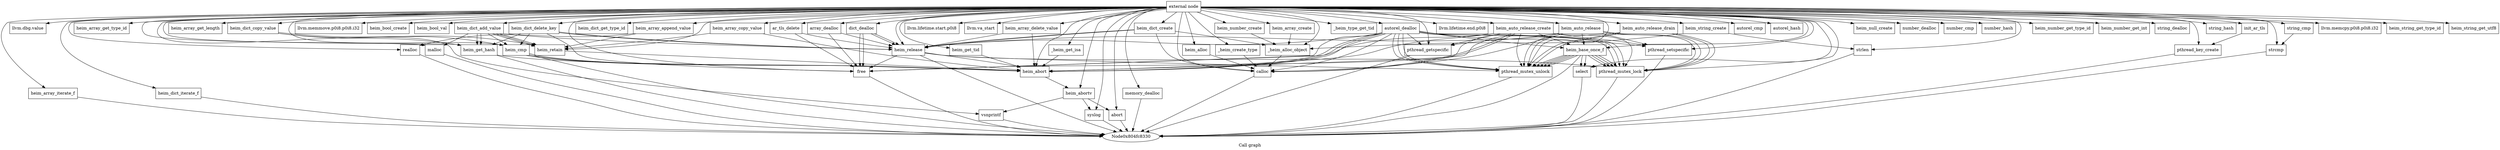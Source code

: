 digraph "Call graph" {
	label="Call graph";

	Node0x804fc8300 [shape=record,label="{external node}"];
	Node0x804fc8300 -> Node0x804fc8390;
	Node0x804fc8300 -> Node0x804fc84b0;
	Node0x804fc8300 -> Node0x804fc8450;
	Node0x804fc8300 -> Node0x804fc8510;
	Node0x804fc8300 -> Node0x804fc85d0;
	Node0x804fc8300 -> Node0x804fc8630;
	Node0x804fc8300 -> Node0x804fc8690;
	Node0x804fc8300 -> Node0x804fc8750;
	Node0x804fc8300 -> Node0x804fc87b0;
	Node0x804fc8300 -> Node0x804fc8810;
	Node0x804fc8300 -> Node0x804fc88d0;
	Node0x804fc8300 -> Node0x804fc8930;
	Node0x804fc8300 -> Node0x804fc8990;
	Node0x804fc8300 -> Node0x804fc89f0;
	Node0x804fc8300 -> Node0x804fc8a50;
	Node0x804fc8300 -> Node0x804fc8ab0;
	Node0x804fc8300 -> Node0x804fc8b10;
	Node0x804fc8300 -> Node0x804fc8b70;
	Node0x804fc8300 -> Node0x804fc8bd0;
	Node0x804fc8300 -> Node0x804fc8cf0;
	Node0x804fc8300 -> Node0x804fc8d50;
	Node0x804fc8300 -> Node0x804fc8db0;
	Node0x804fc8300 -> Node0x804fc8e10;
	Node0x804fc8300 -> Node0x804fc8e70;
	Node0x804fc8300 -> Node0x804fc86f0;
	Node0x804fc8300 -> Node0x804fc8870;
	Node0x804fc8300 -> Node0x804fc8f30;
	Node0x804fc8300 -> Node0x804fc8f90;
	Node0x804fc8300 -> Node0x804fc8ed0;
	Node0x804fc8300 -> Node0x804fc8ff0;
	Node0x804fc8300 -> Node0x804fc9050;
	Node0x804fc8300 -> Node0x804fc90b0;
	Node0x804fc8300 -> Node0x804fc83f0;
	Node0x804fc8300 -> Node0x804fc9110;
	Node0x804fc8300 -> Node0x804fc9170;
	Node0x804fc8300 -> Node0x804fc91d0;
	Node0x804fc8300 -> Node0x804fc9230;
	Node0x804fc8300 -> Node0x804fc8c30;
	Node0x804fc8300 -> Node0x804fc8c90;
	Node0x804fc8300 -> Node0x804fc9290;
	Node0x804fc8300 -> Node0x804fc92f0;
	Node0x804fc8300 -> Node0x804fc8570;
	Node0x804fc8300 -> Node0x804fc9350;
	Node0x804fc8300 -> Node0x804fc93b0;
	Node0x804fc8300 -> Node0x804fc9410;
	Node0x804fc8300 -> Node0x804fc9470;
	Node0x804fc8300 -> Node0x804fc94d0;
	Node0x804fc8300 -> Node0x804fc95f0;
	Node0x804fc8300 -> Node0x804fc9530;
	Node0x804fc8300 -> Node0x804fc9590;
	Node0x804fc8300 -> Node0x804fc96b0;
	Node0x804fc8300 -> Node0x804fc9710;
	Node0x804fc8300 -> Node0x804fc9770;
	Node0x804fc8300 -> Node0x804fc97d0;
	Node0x804fc8300 -> Node0x804fc9650;
	Node0x804fc8300 -> Node0x804fc9830;
	Node0x804fc8300 -> Node0x804fc9890;
	Node0x804fc8300 -> Node0x804fc98f0;
	Node0x804fc8300 -> Node0x804fc9950;
	Node0x804fc8300 -> Node0x804fc99b0;
	Node0x804fc8300 -> Node0x804fc9a10;
	Node0x804fc8300 -> Node0x804fc9a70;
	Node0x804fc8300 -> Node0x804fc9ad0;
	Node0x804fc8300 -> Node0x804fc9b30;
	Node0x804fc8300 -> Node0x804fc9b90;
	Node0x804fc8300 -> Node0x804fc9bf0;
	Node0x804fc8300 -> Node0x804fc9cb0;
	Node0x804fc8300 -> Node0x804fc9c50;
	Node0x804fc8300 -> Node0x804fc9d10;
	Node0x804fc8300 -> Node0x804fc9d70;
	Node0x804fc8300 -> Node0x804fc9dd0;
	Node0x804fc8300 -> Node0x804fc9e30;
	Node0x804fc8300 -> Node0x804fc9e90;
	Node0x804fc8390 [shape=record,label="{array_dealloc}"];
	Node0x804fc8390 -> Node0x804fc83f0;
	Node0x804fc8390 -> Node0x804fc8450;
	Node0x804fc84b0 [shape=record,label="{llvm.dbg.value}"];
	Node0x804fc8450 [shape=record,label="{free}"];
	Node0x804fc8450 -> Node0x804fc8330;
	Node0x804fc8510 [shape=record,label="{heim_array_create}"];
	Node0x804fc8510 -> Node0x804fc8570;
	Node0x804fc85d0 [shape=record,label="{heim_array_get_type_id}"];
	Node0x804fc8630 [shape=record,label="{heim_array_append_value}"];
	Node0x804fc8630 -> Node0x804fc8690;
	Node0x804fc8630 -> Node0x804fc86f0;
	Node0x804fc8690 [shape=record,label="{realloc}"];
	Node0x804fc8690 -> Node0x804fc8330;
	Node0x804fc8750 [shape=record,label="{heim_array_iterate_f}"];
	Node0x804fc8750 -> Node0x804fc8330;
	Node0x804fc87b0 [shape=record,label="{heim_array_get_length}"];
	Node0x804fc8810 [shape=record,label="{heim_array_copy_value}"];
	Node0x804fc8810 -> Node0x804fc8870;
	Node0x804fc8810 -> Node0x804fc86f0;
	Node0x804fc88d0 [shape=record,label="{heim_array_delete_value}"];
	Node0x804fc88d0 -> Node0x804fc8870;
	Node0x804fc88d0 -> Node0x804fc83f0;
	Node0x804fc8930 [shape=record,label="{llvm.memmove.p0i8.p0i8.i32}"];
	Node0x804fc8990 [shape=record,label="{heim_bool_create}"];
	Node0x804fc8e70 [shape=record,label="{memory_dealloc}"];
	Node0x804fc8e70 -> Node0x804fc8330;
	Node0x804fc89f0 [shape=record,label="{heim_bool_val}"];
	Node0x804fc8a50 [shape=record,label="{dict_dealloc}"];
	Node0x804fc8a50 -> Node0x804fc83f0;
	Node0x804fc8a50 -> Node0x804fc83f0;
	Node0x804fc8a50 -> Node0x804fc8450;
	Node0x804fc8a50 -> Node0x804fc8450;
	Node0x804fc8ab0 [shape=record,label="{heim_dict_create}"];
	Node0x804fc8ab0 -> Node0x804fc8570;
	Node0x804fc8ab0 -> Node0x804fc83f0;
	Node0x804fc8ab0 -> Node0x804fc8b10;
	Node0x804fc8ab0 -> Node0x804fc83f0;
	Node0x804fc8b10 [shape=record,label="{calloc}"];
	Node0x804fc8b10 -> Node0x804fc8330;
	Node0x804fc8b70 [shape=record,label="{heim_dict_get_type_id}"];
	Node0x804fc8bd0 [shape=record,label="{heim_dict_copy_value}"];
	Node0x804fc8bd0 -> Node0x804fc8c30;
	Node0x804fc8bd0 -> Node0x804fc8c90;
	Node0x804fc8bd0 -> Node0x804fc86f0;
	Node0x804fc8cf0 [shape=record,label="{heim_dict_add_value}"];
	Node0x804fc8cf0 -> Node0x804fc8c30;
	Node0x804fc8cf0 -> Node0x804fc8c90;
	Node0x804fc8cf0 -> Node0x804fc83f0;
	Node0x804fc8cf0 -> Node0x804fc86f0;
	Node0x804fc8cf0 -> Node0x804fc8d50;
	Node0x804fc8cf0 -> Node0x804fc86f0;
	Node0x804fc8cf0 -> Node0x804fc86f0;
	Node0x804fc8cf0 -> Node0x804fc8c30;
	Node0x804fc8d50 [shape=record,label="{malloc}"];
	Node0x804fc8d50 -> Node0x804fc8330;
	Node0x804fc8db0 [shape=record,label="{heim_dict_delete_key}"];
	Node0x804fc8db0 -> Node0x804fc8c30;
	Node0x804fc8db0 -> Node0x804fc8c90;
	Node0x804fc8db0 -> Node0x804fc83f0;
	Node0x804fc8db0 -> Node0x804fc83f0;
	Node0x804fc8db0 -> Node0x804fc8450;
	Node0x804fc8e10 [shape=record,label="{heim_dict_iterate_f}"];
	Node0x804fc8e10 -> Node0x804fc8330;
	Node0x804fc86f0 [shape=record,label="{heim_retain}"];
	Node0x804fc86f0 -> Node0x804fc8870;
	Node0x804fc8870 [shape=record,label="{heim_abort}"];
	Node0x804fc8870 -> Node0x804fc8ed0;
	Node0x804fc8f30 [shape=record,label="{llvm.lifetime.start.p0i8}"];
	Node0x804fc8f90 [shape=record,label="{llvm.va_start}"];
	Node0x804fc8ed0 [shape=record,label="{heim_abortv}"];
	Node0x804fc8ed0 -> Node0x804fc8ff0;
	Node0x804fc8ed0 -> Node0x804fc9050;
	Node0x804fc8ed0 -> Node0x804fc90b0;
	Node0x804fc8ff0 [shape=record,label="{vsnprintf}"];
	Node0x804fc8ff0 -> Node0x804fc8330;
	Node0x804fc9050 [shape=record,label="{syslog}"];
	Node0x804fc9050 -> Node0x804fc8330;
	Node0x804fc90b0 [shape=record,label="{abort}"];
	Node0x804fc90b0 -> Node0x804fc8330;
	Node0x804fc83f0 [shape=record,label="{heim_release}"];
	Node0x804fc83f0 -> Node0x804fc9110;
	Node0x804fc83f0 -> Node0x804fc9170;
	Node0x804fc83f0 -> Node0x804fc8330;
	Node0x804fc83f0 -> Node0x804fc8450;
	Node0x804fc83f0 -> Node0x804fc8870;
	Node0x804fc9110 [shape=record,label="{pthread_mutex_lock}"];
	Node0x804fc9110 -> Node0x804fc8330;
	Node0x804fc9170 [shape=record,label="{pthread_mutex_unlock}"];
	Node0x804fc9170 -> Node0x804fc8330;
	Node0x804fc91d0 [shape=record,label="{_heim_get_isa}"];
	Node0x804fc91d0 -> Node0x804fc8870;
	Node0x804fc9230 [shape=record,label="{heim_get_tid}"];
	Node0x804fc9230 -> Node0x804fc8870;
	Node0x804fc8c30 [shape=record,label="{heim_get_hash}"];
	Node0x804fc8c30 -> Node0x804fc8870;
	Node0x804fc8c30 -> Node0x804fc8330;
	Node0x804fc8c90 [shape=record,label="{heim_cmp}"];
	Node0x804fc8c90 -> Node0x804fc8870;
	Node0x804fc8c90 -> Node0x804fc8870;
	Node0x804fc8c90 -> Node0x804fc8870;
	Node0x804fc8c90 -> Node0x804fc8330;
	Node0x804fc9290 [shape=record,label="{heim_alloc}"];
	Node0x804fc9290 -> Node0x804fc8b10;
	Node0x804fc92f0 [shape=record,label="{_heim_create_type}"];
	Node0x804fc92f0 -> Node0x804fc8b10;
	Node0x804fc8570 [shape=record,label="{_heim_alloc_object}"];
	Node0x804fc8570 -> Node0x804fc8b10;
	Node0x804fc9350 [shape=record,label="{_heim_type_get_tid}"];
	Node0x804fc93b0 [shape=record,label="{heim_base_once_f}"];
	Node0x804fc93b0 -> Node0x804fc9110;
	Node0x804fc93b0 -> Node0x804fc9170;
	Node0x804fc93b0 -> Node0x804fc8330;
	Node0x804fc93b0 -> Node0x804fc9110;
	Node0x804fc93b0 -> Node0x804fc9170;
	Node0x804fc93b0 -> Node0x804fc9170;
	Node0x804fc93b0 -> Node0x804fc9410;
	Node0x804fc93b0 -> Node0x804fc9110;
	Node0x804fc93b0 -> Node0x804fc9170;
	Node0x804fc93b0 -> Node0x804fc9410;
	Node0x804fc93b0 -> Node0x804fc9110;
	Node0x804fc93b0 -> Node0x804fc9170;
	Node0x804fc9410 [shape=record,label="{select}"];
	Node0x804fc9410 -> Node0x804fc8330;
	Node0x804fc9470 [shape=record,label="{llvm.lifetime.end.p0i8}"];
	Node0x804fc94d0 [shape=record,label="{heim_auto_release_create}"];
	Node0x804fc94d0 -> Node0x804fc93b0;
	Node0x804fc94d0 -> Node0x804fc9530;
	Node0x804fc94d0 -> Node0x804fc8b10;
	Node0x804fc94d0 -> Node0x804fc9590;
	Node0x804fc94d0 -> Node0x804fc8450;
	Node0x804fc94d0 -> Node0x804fc8870;
	Node0x804fc94d0 -> Node0x804fc8b10;
	Node0x804fc94d0 -> Node0x804fc9110;
	Node0x804fc94d0 -> Node0x804fc9170;
	Node0x804fc95f0 [shape=record,label="{init_ar_tls}"];
	Node0x804fc95f0 -> Node0x804fc9650;
	Node0x804fc9530 [shape=record,label="{pthread_getspecific}"];
	Node0x804fc9530 -> Node0x804fc8330;
	Node0x804fc9590 [shape=record,label="{pthread_setspecific}"];
	Node0x804fc9590 -> Node0x804fc8330;
	Node0x804fc96b0 [shape=record,label="{autorel_dealloc}"];
	Node0x804fc96b0 -> Node0x804fc93b0;
	Node0x804fc96b0 -> Node0x804fc9530;
	Node0x804fc96b0 -> Node0x804fc8b10;
	Node0x804fc96b0 -> Node0x804fc9590;
	Node0x804fc96b0 -> Node0x804fc8450;
	Node0x804fc96b0 -> Node0x804fc8870;
	Node0x804fc96b0 -> Node0x804fc9110;
	Node0x804fc96b0 -> Node0x804fc9170;
	Node0x804fc96b0 -> Node0x804fc83f0;
	Node0x804fc96b0 -> Node0x804fc9110;
	Node0x804fc96b0 -> Node0x804fc9170;
	Node0x804fc96b0 -> Node0x804fc8870;
	Node0x804fc96b0 -> Node0x804fc9110;
	Node0x804fc96b0 -> Node0x804fc8870;
	Node0x804fc96b0 -> Node0x804fc9170;
	Node0x804fc9710 [shape=record,label="{autorel_cmp}"];
	Node0x804fc9770 [shape=record,label="{autorel_hash}"];
	Node0x804fc97d0 [shape=record,label="{ar_tls_delete}"];
	Node0x804fc97d0 -> Node0x804fc83f0;
	Node0x804fc97d0 -> Node0x804fc8450;
	Node0x804fc9650 [shape=record,label="{pthread_key_create}"];
	Node0x804fc9650 -> Node0x804fc8330;
	Node0x804fc9830 [shape=record,label="{heim_auto_release}"];
	Node0x804fc9830 -> Node0x804fc93b0;
	Node0x804fc9830 -> Node0x804fc9530;
	Node0x804fc9830 -> Node0x804fc8b10;
	Node0x804fc9830 -> Node0x804fc9590;
	Node0x804fc9830 -> Node0x804fc8450;
	Node0x804fc9830 -> Node0x804fc9110;
	Node0x804fc9830 -> Node0x804fc9170;
	Node0x804fc9830 -> Node0x804fc8870;
	Node0x804fc9830 -> Node0x804fc9110;
	Node0x804fc9830 -> Node0x804fc9170;
	Node0x804fc9890 [shape=record,label="{heim_auto_release_drain}"];
	Node0x804fc9890 -> Node0x804fc9110;
	Node0x804fc9890 -> Node0x804fc9170;
	Node0x804fc9890 -> Node0x804fc83f0;
	Node0x804fc9890 -> Node0x804fc9110;
	Node0x804fc9890 -> Node0x804fc9170;
	Node0x804fc98f0 [shape=record,label="{heim_null_create}"];
	Node0x804fc9950 [shape=record,label="{number_dealloc}"];
	Node0x804fc99b0 [shape=record,label="{number_cmp}"];
	Node0x804fc9a10 [shape=record,label="{number_hash}"];
	Node0x804fc9a70 [shape=record,label="{heim_number_create}"];
	Node0x804fc9a70 -> Node0x804fc8570;
	Node0x804fc9ad0 [shape=record,label="{heim_number_get_type_id}"];
	Node0x804fc9b30 [shape=record,label="{heim_number_get_int}"];
	Node0x804fc9b90 [shape=record,label="{string_dealloc}"];
	Node0x804fc9bf0 [shape=record,label="{string_cmp}"];
	Node0x804fc9bf0 -> Node0x804fc9c50;
	Node0x804fc9cb0 [shape=record,label="{string_hash}"];
	Node0x804fc9c50 [shape=record,label="{strcmp}"];
	Node0x804fc9c50 -> Node0x804fc8330;
	Node0x804fc9d10 [shape=record,label="{heim_string_create}"];
	Node0x804fc9d10 -> Node0x804fc9d70;
	Node0x804fc9d10 -> Node0x804fc8570;
	Node0x804fc9d70 [shape=record,label="{strlen}"];
	Node0x804fc9d70 -> Node0x804fc8330;
	Node0x804fc9dd0 [shape=record,label="{llvm.memcpy.p0i8.p0i8.i32}"];
	Node0x804fc9e30 [shape=record,label="{heim_string_get_type_id}"];
	Node0x804fc9e90 [shape=record,label="{heim_string_get_utf8}"];
}

